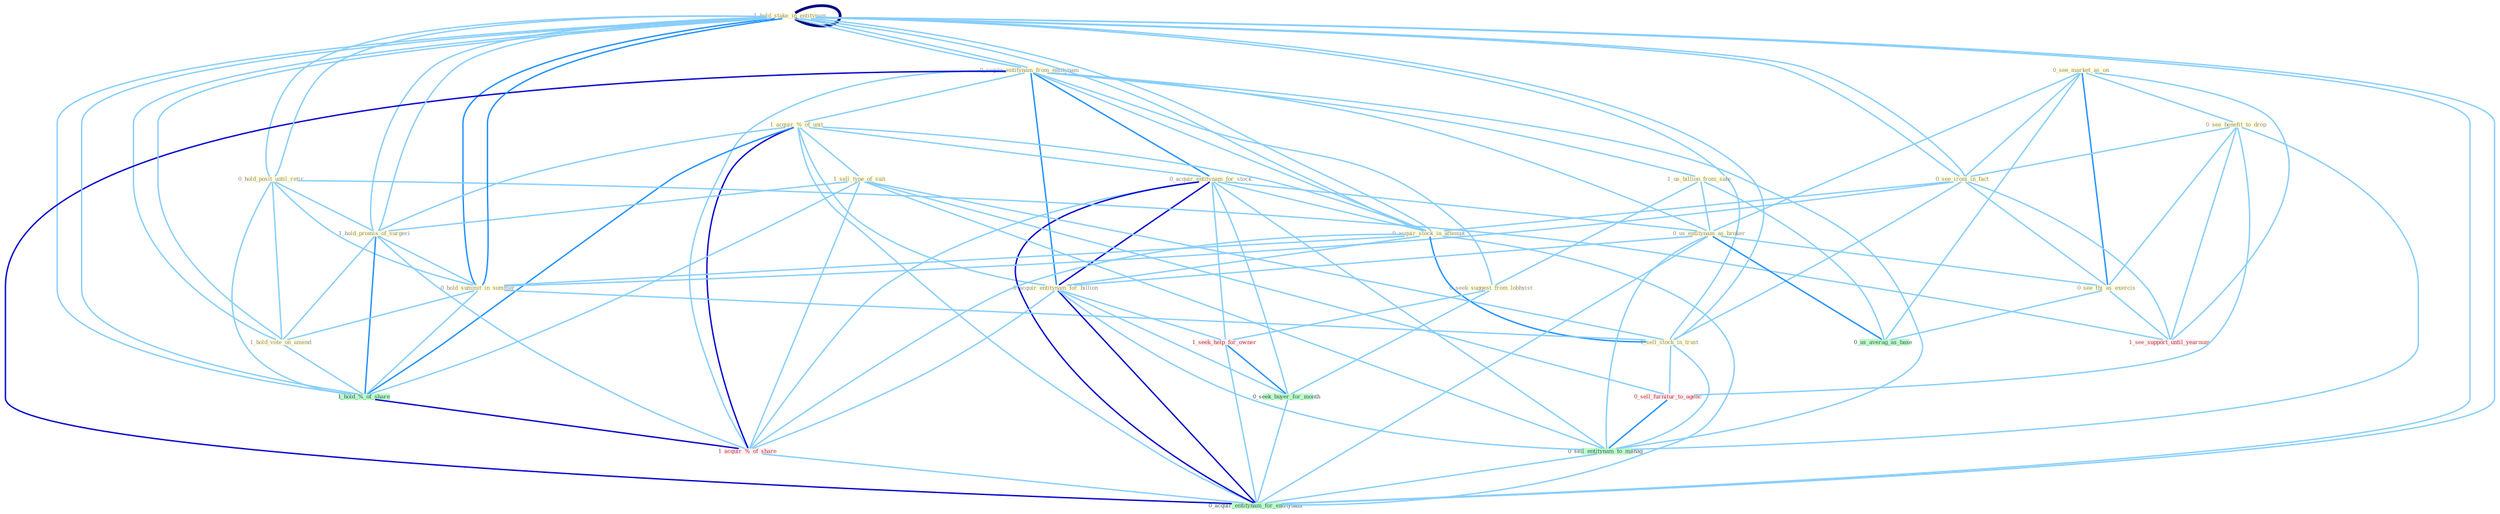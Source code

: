 Graph G{ 
    node
    [shape=polygon,style=filled,width=.5,height=.06,color="#BDFCC9",fixedsize=true,fontsize=4,
    fontcolor="#2f4f4f"];
    {node
    [color="#ffffe0", fontcolor="#8b7d6b"] "1_hold_stake_in_entitynam " "0_acquir_entitynam_from_entitynam " "1_acquir_%_of_unit " "0_see_market_as_on " "0_acquir_entitynam_for_stock " "1_sell_type_of_suit " "0_hold_posit_until_retir " "1_hold_promis_of_surgeri " "0_see_benefit_to_drop " "0_see_ironi_in_fact " "0_acquir_stock_in_attempt " "0_hold_summit_in_summer " "1_us_billion_from_sale " "1_hold_vote_on_amend " "0_seek_suggest_from_lobbyist " "0_us_entitynam_as_broker " "1_sell_stock_in_trust " "0_see_thi_as_exercis " "0_acquir_entitynam_for_billion "}
{node [color="#fff0f5", fontcolor="#b22222"] "1_hold_stake_in_entitynam " "1_seek_help_for_owner " "1_acquir_%_of_share " "1_see_support_until_yearnum " "0_sell_furnitur_to_agenc "}
edge [color="#B0E2FF"];

	"1_hold_stake_in_entitynam " -- "0_acquir_entitynam_from_entitynam " [w="1", color="#87cefa" ];
	"1_hold_stake_in_entitynam " -- "0_hold_posit_until_retir " [w="1", color="#87cefa" ];
	"1_hold_stake_in_entitynam " -- "1_hold_promis_of_surgeri " [w="1", color="#87cefa" ];
	"1_hold_stake_in_entitynam " -- "0_see_ironi_in_fact " [w="1", color="#87cefa" ];
	"1_hold_stake_in_entitynam " -- "0_acquir_stock_in_attempt " [w="1", color="#87cefa" ];
	"1_hold_stake_in_entitynam " -- "0_hold_summit_in_summer " [w="2", color="#1e90ff" , len=0.8];
	"1_hold_stake_in_entitynam " -- "1_hold_vote_on_amend " [w="1", color="#87cefa" ];
	"1_hold_stake_in_entitynam " -- "1_sell_stock_in_trust " [w="1", color="#87cefa" ];
	"1_hold_stake_in_entitynam " -- "1_hold_%_of_share " [w="1", color="#87cefa" ];
	"1_hold_stake_in_entitynam " -- "1_hold_stake_in_entitynam " [w="4", style=bold, color="#000080", len=0.4];
	"1_hold_stake_in_entitynam " -- "0_acquir_entitynam_for_entitynam " [w="1", color="#87cefa" ];
	"0_acquir_entitynam_from_entitynam " -- "1_acquir_%_of_unit " [w="1", color="#87cefa" ];
	"0_acquir_entitynam_from_entitynam " -- "0_acquir_entitynam_for_stock " [w="2", color="#1e90ff" , len=0.8];
	"0_acquir_entitynam_from_entitynam " -- "0_acquir_stock_in_attempt " [w="1", color="#87cefa" ];
	"0_acquir_entitynam_from_entitynam " -- "1_us_billion_from_sale " [w="1", color="#87cefa" ];
	"0_acquir_entitynam_from_entitynam " -- "0_seek_suggest_from_lobbyist " [w="1", color="#87cefa" ];
	"0_acquir_entitynam_from_entitynam " -- "0_us_entitynam_as_broker " [w="1", color="#87cefa" ];
	"0_acquir_entitynam_from_entitynam " -- "0_acquir_entitynam_for_billion " [w="2", color="#1e90ff" , len=0.8];
	"0_acquir_entitynam_from_entitynam " -- "1_hold_stake_in_entitynam " [w="1", color="#87cefa" ];
	"0_acquir_entitynam_from_entitynam " -- "1_acquir_%_of_share " [w="1", color="#87cefa" ];
	"0_acquir_entitynam_from_entitynam " -- "0_sell_entitynam_to_manag " [w="1", color="#87cefa" ];
	"0_acquir_entitynam_from_entitynam " -- "0_acquir_entitynam_for_entitynam " [w="3", color="#0000cd" , len=0.6];
	"1_acquir_%_of_unit " -- "0_acquir_entitynam_for_stock " [w="1", color="#87cefa" ];
	"1_acquir_%_of_unit " -- "1_sell_type_of_suit " [w="1", color="#87cefa" ];
	"1_acquir_%_of_unit " -- "1_hold_promis_of_surgeri " [w="1", color="#87cefa" ];
	"1_acquir_%_of_unit " -- "0_acquir_stock_in_attempt " [w="1", color="#87cefa" ];
	"1_acquir_%_of_unit " -- "0_acquir_entitynam_for_billion " [w="1", color="#87cefa" ];
	"1_acquir_%_of_unit " -- "1_hold_%_of_share " [w="2", color="#1e90ff" , len=0.8];
	"1_acquir_%_of_unit " -- "1_acquir_%_of_share " [w="3", color="#0000cd" , len=0.6];
	"1_acquir_%_of_unit " -- "0_acquir_entitynam_for_entitynam " [w="1", color="#87cefa" ];
	"0_see_market_as_on " -- "0_see_benefit_to_drop " [w="1", color="#87cefa" ];
	"0_see_market_as_on " -- "0_see_ironi_in_fact " [w="1", color="#87cefa" ];
	"0_see_market_as_on " -- "0_us_entitynam_as_broker " [w="1", color="#87cefa" ];
	"0_see_market_as_on " -- "0_see_thi_as_exercis " [w="2", color="#1e90ff" , len=0.8];
	"0_see_market_as_on " -- "1_see_support_until_yearnum " [w="1", color="#87cefa" ];
	"0_see_market_as_on " -- "0_us_averag_as_base " [w="1", color="#87cefa" ];
	"0_acquir_entitynam_for_stock " -- "0_acquir_stock_in_attempt " [w="1", color="#87cefa" ];
	"0_acquir_entitynam_for_stock " -- "0_us_entitynam_as_broker " [w="1", color="#87cefa" ];
	"0_acquir_entitynam_for_stock " -- "0_acquir_entitynam_for_billion " [w="3", color="#0000cd" , len=0.6];
	"0_acquir_entitynam_for_stock " -- "1_seek_help_for_owner " [w="1", color="#87cefa" ];
	"0_acquir_entitynam_for_stock " -- "0_seek_buyer_for_month " [w="1", color="#87cefa" ];
	"0_acquir_entitynam_for_stock " -- "1_acquir_%_of_share " [w="1", color="#87cefa" ];
	"0_acquir_entitynam_for_stock " -- "0_sell_entitynam_to_manag " [w="1", color="#87cefa" ];
	"0_acquir_entitynam_for_stock " -- "0_acquir_entitynam_for_entitynam " [w="3", color="#0000cd" , len=0.6];
	"1_sell_type_of_suit " -- "1_hold_promis_of_surgeri " [w="1", color="#87cefa" ];
	"1_sell_type_of_suit " -- "1_sell_stock_in_trust " [w="1", color="#87cefa" ];
	"1_sell_type_of_suit " -- "1_hold_%_of_share " [w="1", color="#87cefa" ];
	"1_sell_type_of_suit " -- "1_acquir_%_of_share " [w="1", color="#87cefa" ];
	"1_sell_type_of_suit " -- "0_sell_furnitur_to_agenc " [w="1", color="#87cefa" ];
	"1_sell_type_of_suit " -- "0_sell_entitynam_to_manag " [w="1", color="#87cefa" ];
	"0_hold_posit_until_retir " -- "1_hold_promis_of_surgeri " [w="1", color="#87cefa" ];
	"0_hold_posit_until_retir " -- "0_hold_summit_in_summer " [w="1", color="#87cefa" ];
	"0_hold_posit_until_retir " -- "1_hold_vote_on_amend " [w="1", color="#87cefa" ];
	"0_hold_posit_until_retir " -- "1_hold_%_of_share " [w="1", color="#87cefa" ];
	"0_hold_posit_until_retir " -- "1_hold_stake_in_entitynam " [w="1", color="#87cefa" ];
	"0_hold_posit_until_retir " -- "1_see_support_until_yearnum " [w="1", color="#87cefa" ];
	"1_hold_promis_of_surgeri " -- "0_hold_summit_in_summer " [w="1", color="#87cefa" ];
	"1_hold_promis_of_surgeri " -- "1_hold_vote_on_amend " [w="1", color="#87cefa" ];
	"1_hold_promis_of_surgeri " -- "1_hold_%_of_share " [w="2", color="#1e90ff" , len=0.8];
	"1_hold_promis_of_surgeri " -- "1_hold_stake_in_entitynam " [w="1", color="#87cefa" ];
	"1_hold_promis_of_surgeri " -- "1_acquir_%_of_share " [w="1", color="#87cefa" ];
	"0_see_benefit_to_drop " -- "0_see_ironi_in_fact " [w="1", color="#87cefa" ];
	"0_see_benefit_to_drop " -- "0_see_thi_as_exercis " [w="1", color="#87cefa" ];
	"0_see_benefit_to_drop " -- "1_see_support_until_yearnum " [w="1", color="#87cefa" ];
	"0_see_benefit_to_drop " -- "0_sell_furnitur_to_agenc " [w="1", color="#87cefa" ];
	"0_see_benefit_to_drop " -- "0_sell_entitynam_to_manag " [w="1", color="#87cefa" ];
	"0_see_ironi_in_fact " -- "0_acquir_stock_in_attempt " [w="1", color="#87cefa" ];
	"0_see_ironi_in_fact " -- "0_hold_summit_in_summer " [w="1", color="#87cefa" ];
	"0_see_ironi_in_fact " -- "1_sell_stock_in_trust " [w="1", color="#87cefa" ];
	"0_see_ironi_in_fact " -- "0_see_thi_as_exercis " [w="1", color="#87cefa" ];
	"0_see_ironi_in_fact " -- "1_hold_stake_in_entitynam " [w="1", color="#87cefa" ];
	"0_see_ironi_in_fact " -- "1_see_support_until_yearnum " [w="1", color="#87cefa" ];
	"0_acquir_stock_in_attempt " -- "0_hold_summit_in_summer " [w="1", color="#87cefa" ];
	"0_acquir_stock_in_attempt " -- "1_sell_stock_in_trust " [w="2", color="#1e90ff" , len=0.8];
	"0_acquir_stock_in_attempt " -- "0_acquir_entitynam_for_billion " [w="1", color="#87cefa" ];
	"0_acquir_stock_in_attempt " -- "1_hold_stake_in_entitynam " [w="1", color="#87cefa" ];
	"0_acquir_stock_in_attempt " -- "1_acquir_%_of_share " [w="1", color="#87cefa" ];
	"0_acquir_stock_in_attempt " -- "0_acquir_entitynam_for_entitynam " [w="1", color="#87cefa" ];
	"0_hold_summit_in_summer " -- "1_hold_vote_on_amend " [w="1", color="#87cefa" ];
	"0_hold_summit_in_summer " -- "1_sell_stock_in_trust " [w="1", color="#87cefa" ];
	"0_hold_summit_in_summer " -- "1_hold_%_of_share " [w="1", color="#87cefa" ];
	"0_hold_summit_in_summer " -- "1_hold_stake_in_entitynam " [w="2", color="#1e90ff" , len=0.8];
	"1_us_billion_from_sale " -- "0_seek_suggest_from_lobbyist " [w="1", color="#87cefa" ];
	"1_us_billion_from_sale " -- "0_us_entitynam_as_broker " [w="1", color="#87cefa" ];
	"1_us_billion_from_sale " -- "0_us_averag_as_base " [w="1", color="#87cefa" ];
	"1_hold_vote_on_amend " -- "1_hold_%_of_share " [w="1", color="#87cefa" ];
	"1_hold_vote_on_amend " -- "1_hold_stake_in_entitynam " [w="1", color="#87cefa" ];
	"0_seek_suggest_from_lobbyist " -- "1_seek_help_for_owner " [w="1", color="#87cefa" ];
	"0_seek_suggest_from_lobbyist " -- "0_seek_buyer_for_month " [w="1", color="#87cefa" ];
	"0_us_entitynam_as_broker " -- "0_see_thi_as_exercis " [w="1", color="#87cefa" ];
	"0_us_entitynam_as_broker " -- "0_acquir_entitynam_for_billion " [w="1", color="#87cefa" ];
	"0_us_entitynam_as_broker " -- "0_us_averag_as_base " [w="2", color="#1e90ff" , len=0.8];
	"0_us_entitynam_as_broker " -- "0_sell_entitynam_to_manag " [w="1", color="#87cefa" ];
	"0_us_entitynam_as_broker " -- "0_acquir_entitynam_for_entitynam " [w="1", color="#87cefa" ];
	"1_sell_stock_in_trust " -- "1_hold_stake_in_entitynam " [w="1", color="#87cefa" ];
	"1_sell_stock_in_trust " -- "0_sell_furnitur_to_agenc " [w="1", color="#87cefa" ];
	"1_sell_stock_in_trust " -- "0_sell_entitynam_to_manag " [w="1", color="#87cefa" ];
	"0_see_thi_as_exercis " -- "1_see_support_until_yearnum " [w="1", color="#87cefa" ];
	"0_see_thi_as_exercis " -- "0_us_averag_as_base " [w="1", color="#87cefa" ];
	"0_acquir_entitynam_for_billion " -- "1_seek_help_for_owner " [w="1", color="#87cefa" ];
	"0_acquir_entitynam_for_billion " -- "0_seek_buyer_for_month " [w="1", color="#87cefa" ];
	"0_acquir_entitynam_for_billion " -- "1_acquir_%_of_share " [w="1", color="#87cefa" ];
	"0_acquir_entitynam_for_billion " -- "0_sell_entitynam_to_manag " [w="1", color="#87cefa" ];
	"0_acquir_entitynam_for_billion " -- "0_acquir_entitynam_for_entitynam " [w="3", color="#0000cd" , len=0.6];
	"1_hold_%_of_share " -- "1_hold_stake_in_entitynam " [w="1", color="#87cefa" ];
	"1_hold_%_of_share " -- "1_acquir_%_of_share " [w="3", color="#0000cd" , len=0.6];
	"1_hold_stake_in_entitynam " -- "0_acquir_entitynam_for_entitynam " [w="1", color="#87cefa" ];
	"1_seek_help_for_owner " -- "0_seek_buyer_for_month " [w="2", color="#1e90ff" , len=0.8];
	"1_seek_help_for_owner " -- "0_acquir_entitynam_for_entitynam " [w="1", color="#87cefa" ];
	"0_seek_buyer_for_month " -- "0_acquir_entitynam_for_entitynam " [w="1", color="#87cefa" ];
	"1_acquir_%_of_share " -- "0_acquir_entitynam_for_entitynam " [w="1", color="#87cefa" ];
	"0_sell_furnitur_to_agenc " -- "0_sell_entitynam_to_manag " [w="2", color="#1e90ff" , len=0.8];
	"0_sell_entitynam_to_manag " -- "0_acquir_entitynam_for_entitynam " [w="1", color="#87cefa" ];
}